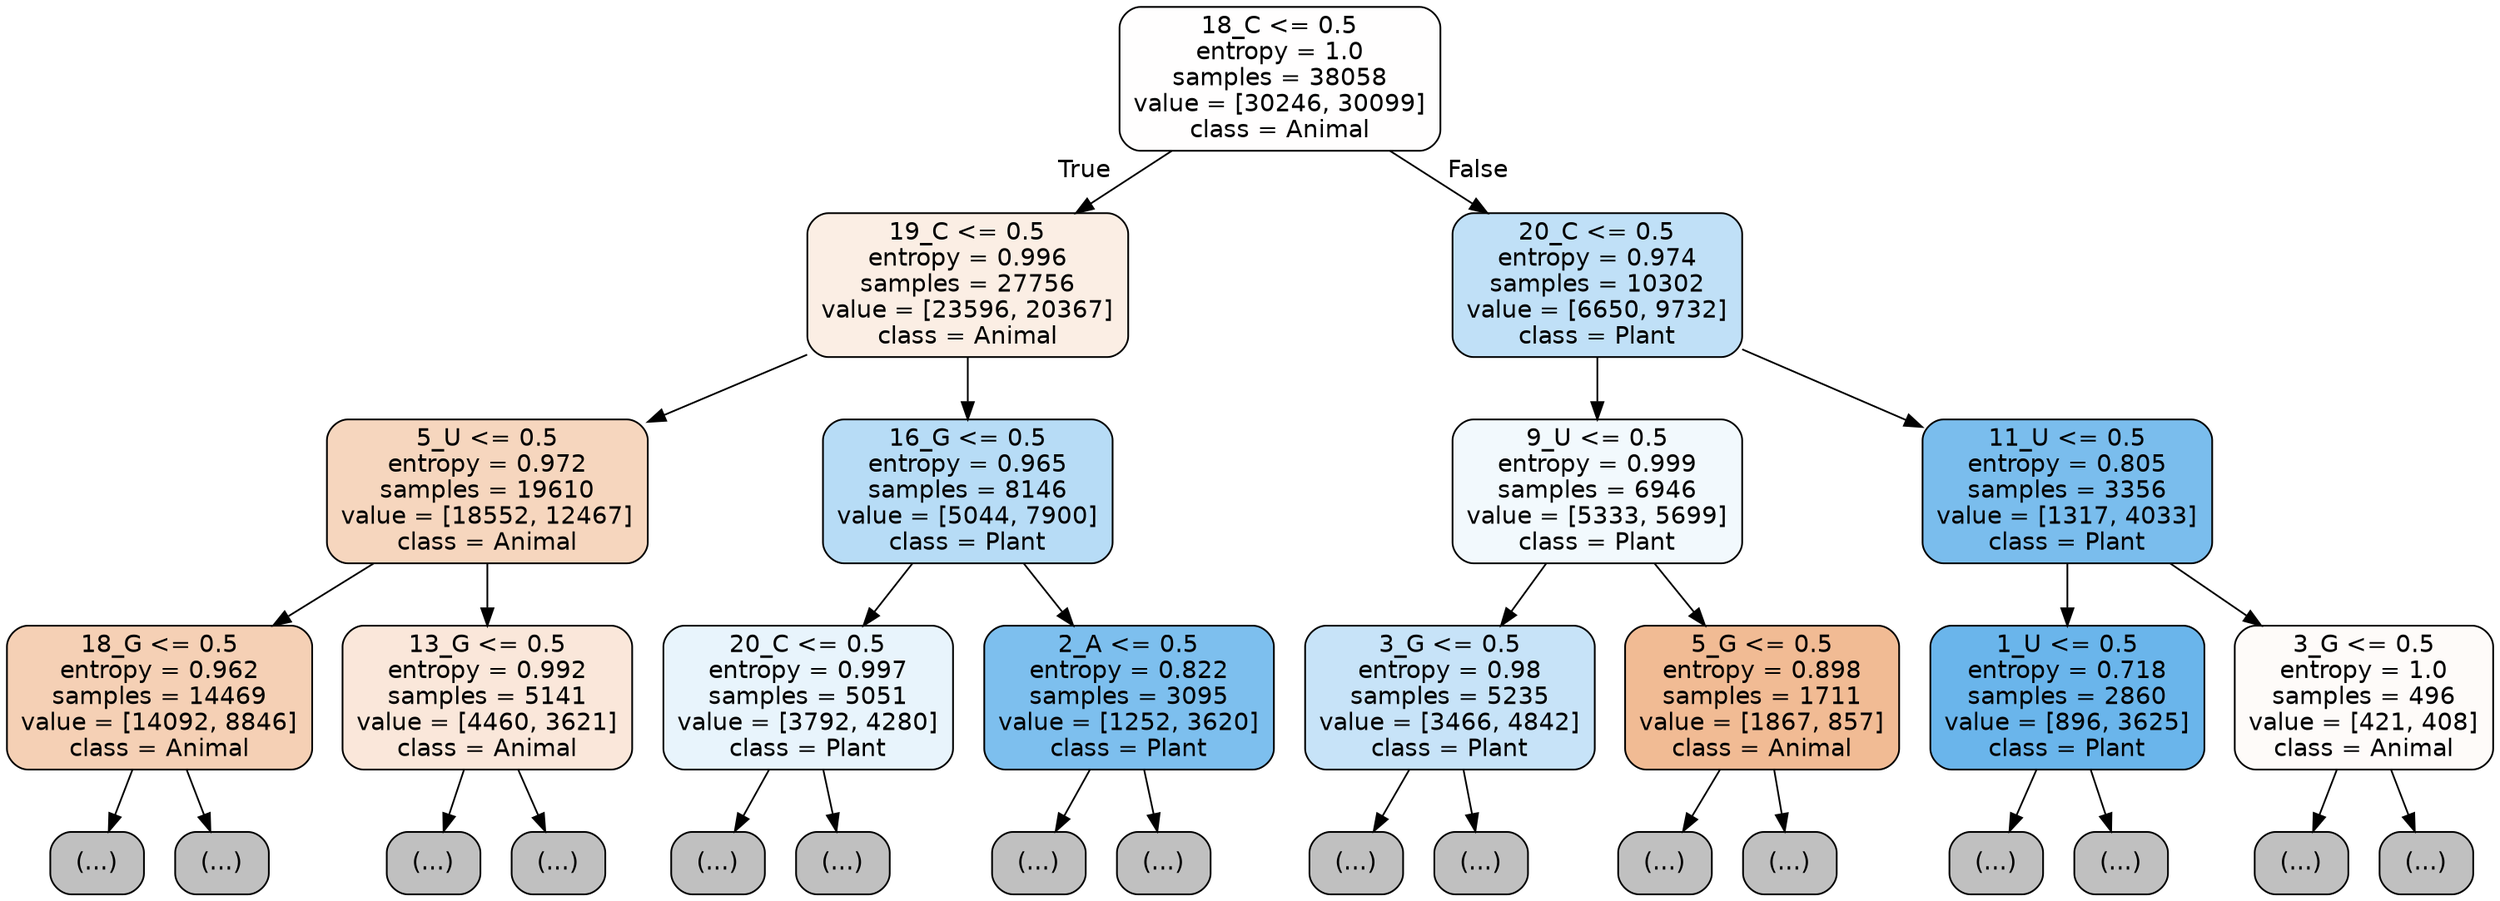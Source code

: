 digraph Tree {
node [shape=box, style="filled, rounded", color="black", fontname="helvetica"] ;
edge [fontname="helvetica"] ;
0 [label="18_C <= 0.5\nentropy = 1.0\nsamples = 38058\nvalue = [30246, 30099]\nclass = Animal", fillcolor="#fffefe"] ;
1 [label="19_C <= 0.5\nentropy = 0.996\nsamples = 27756\nvalue = [23596, 20367]\nclass = Animal", fillcolor="#fbeee4"] ;
0 -> 1 [labeldistance=2.5, labelangle=45, headlabel="True"] ;
2 [label="5_U <= 0.5\nentropy = 0.972\nsamples = 19610\nvalue = [18552, 12467]\nclass = Animal", fillcolor="#f6d6be"] ;
1 -> 2 ;
3 [label="18_G <= 0.5\nentropy = 0.962\nsamples = 14469\nvalue = [14092, 8846]\nclass = Animal", fillcolor="#f5d0b5"] ;
2 -> 3 ;
4 [label="(...)", fillcolor="#C0C0C0"] ;
3 -> 4 ;
4693 [label="(...)", fillcolor="#C0C0C0"] ;
3 -> 4693 ;
7386 [label="13_G <= 0.5\nentropy = 0.992\nsamples = 5141\nvalue = [4460, 3621]\nclass = Animal", fillcolor="#fae7da"] ;
2 -> 7386 ;
7387 [label="(...)", fillcolor="#C0C0C0"] ;
7386 -> 7387 ;
9212 [label="(...)", fillcolor="#C0C0C0"] ;
7386 -> 9212 ;
9887 [label="16_G <= 0.5\nentropy = 0.965\nsamples = 8146\nvalue = [5044, 7900]\nclass = Plant", fillcolor="#b7dcf6"] ;
1 -> 9887 ;
9888 [label="20_C <= 0.5\nentropy = 0.997\nsamples = 5051\nvalue = [3792, 4280]\nclass = Plant", fillcolor="#e8f4fc"] ;
9887 -> 9888 ;
9889 [label="(...)", fillcolor="#C0C0C0"] ;
9888 -> 9889 ;
11592 [label="(...)", fillcolor="#C0C0C0"] ;
9888 -> 11592 ;
12157 [label="2_A <= 0.5\nentropy = 0.822\nsamples = 3095\nvalue = [1252, 3620]\nclass = Plant", fillcolor="#7dbfee"] ;
9887 -> 12157 ;
12158 [label="(...)", fillcolor="#C0C0C0"] ;
12157 -> 12158 ;
12783 [label="(...)", fillcolor="#C0C0C0"] ;
12157 -> 12783 ;
12992 [label="20_C <= 0.5\nentropy = 0.974\nsamples = 10302\nvalue = [6650, 9732]\nclass = Plant", fillcolor="#c0e0f7"] ;
0 -> 12992 [labeldistance=2.5, labelangle=-45, headlabel="False"] ;
12993 [label="9_U <= 0.5\nentropy = 0.999\nsamples = 6946\nvalue = [5333, 5699]\nclass = Plant", fillcolor="#f2f9fd"] ;
12992 -> 12993 ;
12994 [label="3_G <= 0.5\nentropy = 0.98\nsamples = 5235\nvalue = [3466, 4842]\nclass = Plant", fillcolor="#c7e3f8"] ;
12993 -> 12994 ;
12995 [label="(...)", fillcolor="#C0C0C0"] ;
12994 -> 12995 ;
14586 [label="(...)", fillcolor="#C0C0C0"] ;
12994 -> 14586 ;
15233 [label="5_G <= 0.5\nentropy = 0.898\nsamples = 1711\nvalue = [1867, 857]\nclass = Animal", fillcolor="#f1bb94"] ;
12993 -> 15233 ;
15234 [label="(...)", fillcolor="#C0C0C0"] ;
15233 -> 15234 ;
15807 [label="(...)", fillcolor="#C0C0C0"] ;
15233 -> 15807 ;
16040 [label="11_U <= 0.5\nentropy = 0.805\nsamples = 3356\nvalue = [1317, 4033]\nclass = Plant", fillcolor="#7abded"] ;
12992 -> 16040 ;
16041 [label="1_U <= 0.5\nentropy = 0.718\nsamples = 2860\nvalue = [896, 3625]\nclass = Plant", fillcolor="#6ab5eb"] ;
16040 -> 16041 ;
16042 [label="(...)", fillcolor="#C0C0C0"] ;
16041 -> 16042 ;
16387 [label="(...)", fillcolor="#C0C0C0"] ;
16041 -> 16387 ;
16710 [label="3_G <= 0.5\nentropy = 1.0\nsamples = 496\nvalue = [421, 408]\nclass = Animal", fillcolor="#fefbf9"] ;
16040 -> 16710 ;
16711 [label="(...)", fillcolor="#C0C0C0"] ;
16710 -> 16711 ;
16918 [label="(...)", fillcolor="#C0C0C0"] ;
16710 -> 16918 ;
}